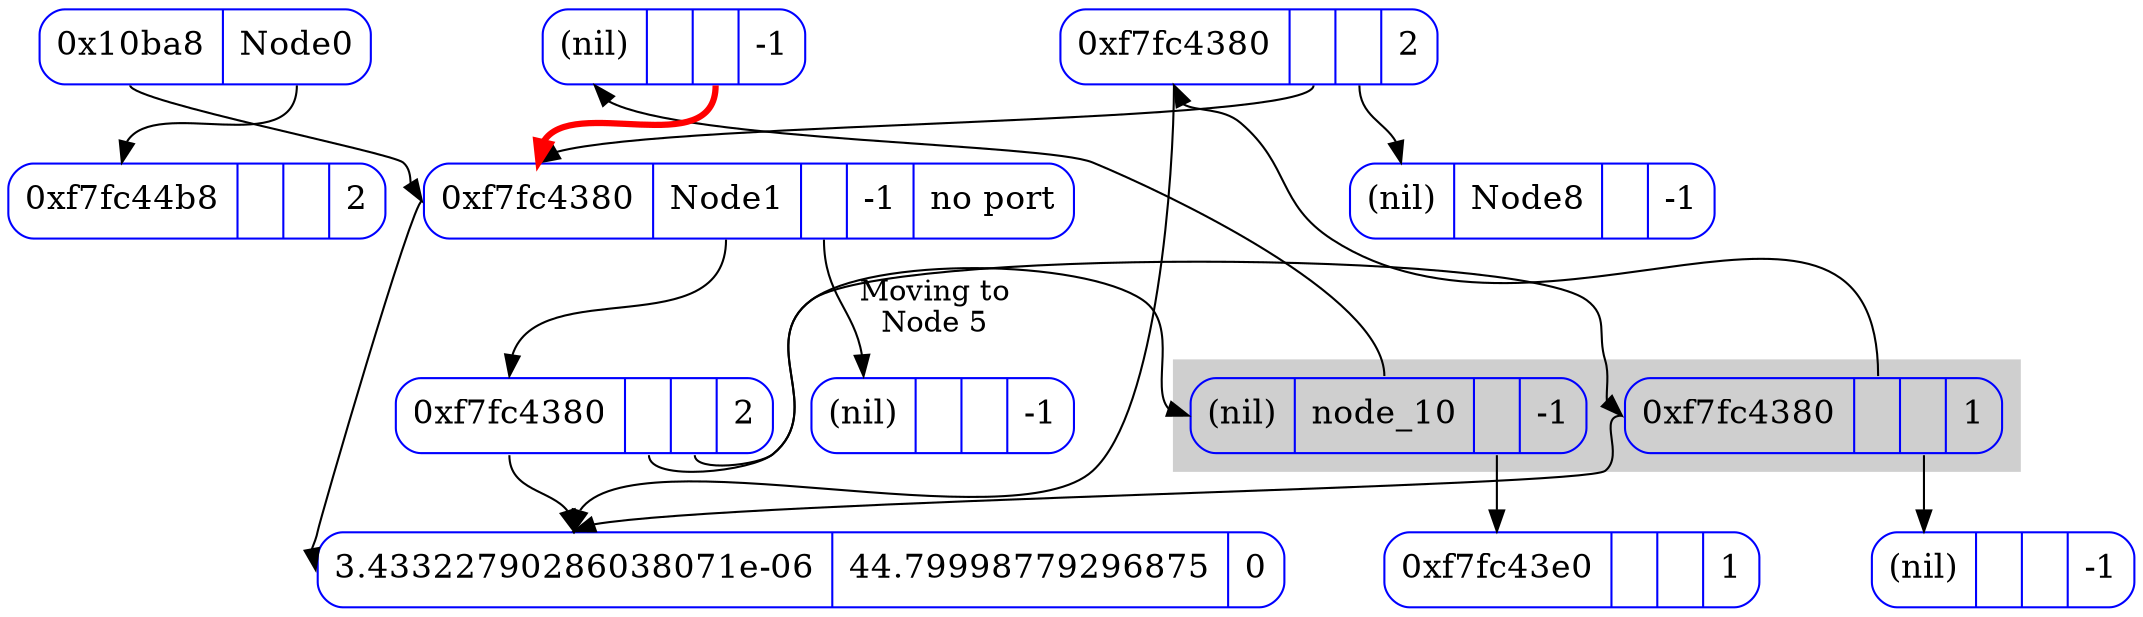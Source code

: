 digraph g {
graph [rankdir = "LR",
  rankdir = "TB"
  //ranksep = 3
      ];
//node [fontsize = "16",shape = "record",color=steelblue4];
node [fontsize = "16",shape = "Mrecord",color=blue];
//node [fontsize = "16",shape = "record",color=blue];

//edge [color=green2, penwidth=3];

"node0" [label = "<f0> 0x10ba8| <f1> Node0"];
"node1" [label = "<f0> 0xf7fc4380| <f1> Node1| <f2> |-1|  no port "];
"node2" [label = "<f0> 0xf7fc44b8| | |2"];
"node3" [label = "<f0> 3.43322790286038071e-06|44.79998779296875|0"];
"node4" [label = "<f0> 0xf7fc4380| <f1> | <f2> |2"];
"node5" [label = "<f0> (nil)| | |-1"];
"node6" [label = "<f0> 0xf7fc4380| <f1> | <f2> |1"];
"node7" [label = "<f0> 0xf7fc4380| <f1> | <f2> |2"];
"node8" [label = "<f0> (nil)|Node8 | |-1"];
"node9" [label = "<f0> (nil)| | |-1"];
"node10" [label = "<f0> (nil)| <f1> node_10| <f2> |-1"];
"node11" [label = "<f0> (nil)|  | <Af2> |-1"];
"node12" [label = "<f0> 0xf7fc43e0| | |1"];

subgraph cluster_0{ color=grey81; style=filled;   node6, node10}


"node0":f0 -> "node1":f0 [id = 0];
"node0":f1 -> "node2":f0  [id = 1];
"node1":f0 -> "node3":f0  [id = 2];
"node1":f1 -> "node4":f0  [id = 3];
"node1":f2 -> "node5":f0  [id = 4,label="Moving to\nNode 5"];
"node4":f0 -> "node3":f0  [id = 5, ];
"node4":f1 -> "node6":f0  [id = 6];
"node4":f2 -> "node10":f0 [id = 7];
"node6":f0 -> "node3":f0  [id = 8];
"node6":f1 -> "node7":f0  [id = 9];
"node6":f2 -> "node9":f0  [id = 10];
"node7":f0 -> "node3":f0  [id = 11];
"node7":f1 -> "node1":f0  [id = 12];
"node7":f2 -> "node8":f0 [id = 13];
"node10":f1 -> "node11":f0 [id = 14];
"node10":f2 -> "node12":f0 [id = 15];
"node11":Af2 -> "node1":f0 [id = 16,color=red, penwidth=3];
}
